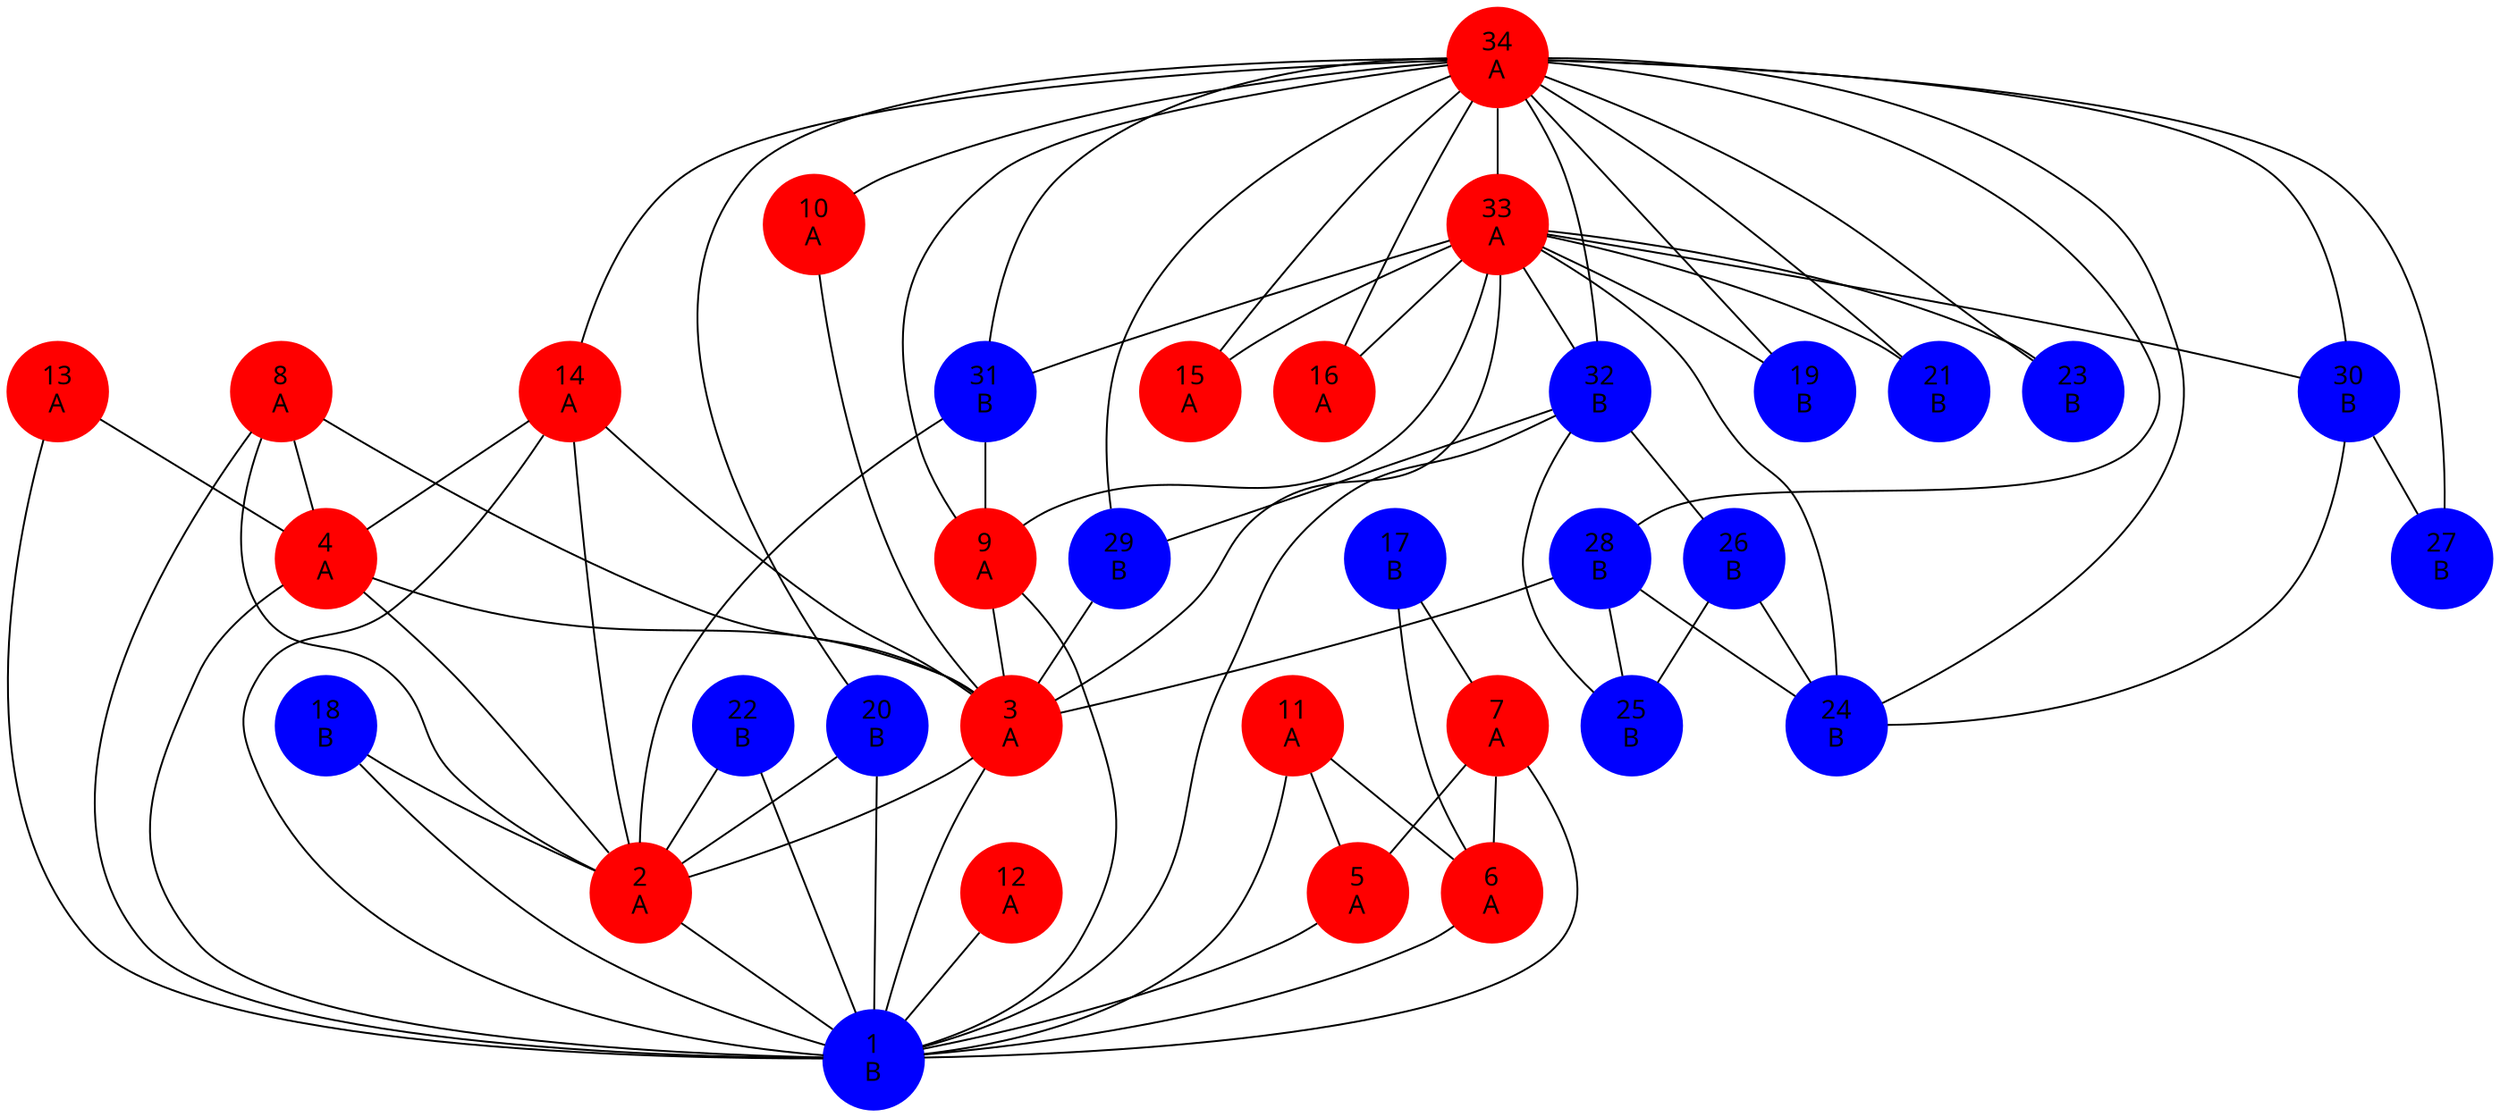 graph G {
graph [overlap=false, orientation=portrait,splines=true, remincross=true];
node [color=grey, style=filled];
node [fontname="Verdana", size="30,30"];
"1\nB" [color = blue] ;
"2\nA" [color = red] ;
"2\nA" -- "1\nB";
"3\nA" [color = red] ;
"3\nA" -- "1\nB";
"3\nA" -- "2\nA";
"4\nA" [color = red] ;
"4\nA" -- "1\nB";
"4\nA" -- "2\nA";
"4\nA" -- "3\nA";
"5\nA" [color = red] ;
"5\nA" -- "1\nB";
"6\nA" [color = red] ;
"6\nA" -- "1\nB";
"7\nA" [color = red] ;
"7\nA" -- "1\nB";
"7\nA" -- "5\nA";
"7\nA" -- "6\nA";
"8\nA" [color = red] ;
"8\nA" -- "1\nB";
"8\nA" -- "2\nA";
"8\nA" -- "3\nA";
"8\nA" -- "4\nA";
"9\nA" [color = red] ;
"9\nA" -- "1\nB";
"9\nA" -- "3\nA";
"10\nA" [color = red] ;
"10\nA" -- "3\nA";
"11\nA" [color = red] ;
"11\nA" -- "1\nB";
"11\nA" -- "5\nA";
"11\nA" -- "6\nA";
"12\nA" [color = red] ;
"12\nA" -- "1\nB";
"13\nA" [color = red] ;
"13\nA" -- "1\nB";
"13\nA" -- "4\nA";
"14\nA" [color = red] ;
"14\nA" -- "1\nB";
"14\nA" -- "2\nA";
"14\nA" -- "3\nA";
"14\nA" -- "4\nA";
"15\nA" [color = red] ;
"16\nA" [color = red] ;
"17\nB" [color = blue] ;
"17\nB" -- "6\nA";
"17\nB" -- "7\nA";
"18\nB" [color = blue] ;
"18\nB" -- "1\nB";
"18\nB" -- "2\nA";
"19\nB" [color = blue] ;
"20\nB" [color = blue] ;
"20\nB" -- "1\nB";
"20\nB" -- "2\nA";
"21\nB" [color = blue] ;
"22\nB" [color = blue] ;
"22\nB" -- "1\nB";
"22\nB" -- "2\nA";
"23\nB" [color = blue] ;
"24\nB" [color = blue] ;
"25\nB" [color = blue] ;
"26\nB" [color = blue] ;
"26\nB" -- "24\nB";
"26\nB" -- "25\nB";
"27\nB" [color = blue] ;
"28\nB" [color = blue] ;
"28\nB" -- "3\nA";
"28\nB" -- "24\nB";
"28\nB" -- "25\nB";
"29\nB" [color = blue] ;
"29\nB" -- "3\nA";
"30\nB" [color = blue] ;
"30\nB" -- "24\nB";
"30\nB" -- "27\nB";
"31\nB" [color = blue] ;
"31\nB" -- "2\nA";
"31\nB" -- "9\nA";
"32\nB" [color = blue] ;
"32\nB" -- "1\nB";
"32\nB" -- "25\nB";
"32\nB" -- "26\nB";
"32\nB" -- "29\nB";
"33\nA" [color = red] ;
"33\nA" -- "3\nA";
"33\nA" -- "9\nA";
"33\nA" -- "15\nA";
"33\nA" -- "16\nA";
"33\nA" -- "19\nB";
"33\nA" -- "21\nB";
"33\nA" -- "23\nB";
"33\nA" -- "24\nB";
"33\nA" -- "30\nB";
"33\nA" -- "31\nB";
"33\nA" -- "32\nB";
"34\nA" [color = red] ;
"34\nA" -- "9\nA";
"34\nA" -- "10\nA";
"34\nA" -- "14\nA";
"34\nA" -- "15\nA";
"34\nA" -- "16\nA";
"34\nA" -- "19\nB";
"34\nA" -- "20\nB";
"34\nA" -- "21\nB";
"34\nA" -- "23\nB";
"34\nA" -- "24\nB";
"34\nA" -- "27\nB";
"34\nA" -- "28\nB";
"34\nA" -- "29\nB";
"34\nA" -- "30\nB";
"34\nA" -- "31\nB";
"34\nA" -- "32\nB";
"34\nA" -- "33\nA";
}